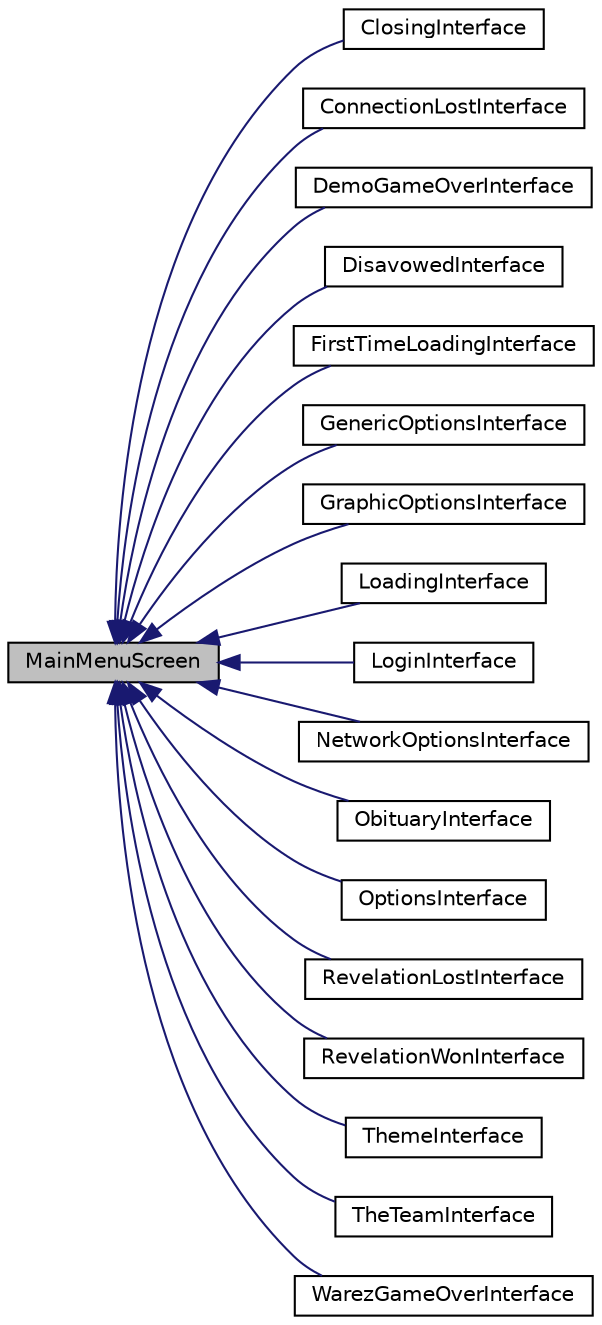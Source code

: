 digraph "MainMenuScreen"
{
 // LATEX_PDF_SIZE
  edge [fontname="Helvetica",fontsize="10",labelfontname="Helvetica",labelfontsize="10"];
  node [fontname="Helvetica",fontsize="10",shape=record];
  rankdir="LR";
  Node1 [label="MainMenuScreen",height=0.2,width=0.4,color="black", fillcolor="grey75", style="filled", fontcolor="black",tooltip="Main Menu Screen base class."];
  Node1 -> Node2 [dir="back",color="midnightblue",fontsize="10",style="solid",fontname="Helvetica"];
  Node2 [label="ClosingInterface",height=0.2,width=0.4,color="black", fillcolor="white", style="filled",URL="$classClosingInterface.html",tooltip=" "];
  Node1 -> Node3 [dir="back",color="midnightblue",fontsize="10",style="solid",fontname="Helvetica"];
  Node3 [label="ConnectionLostInterface",height=0.2,width=0.4,color="black", fillcolor="white", style="filled",URL="$classConnectionLostInterface.html",tooltip=" "];
  Node1 -> Node4 [dir="back",color="midnightblue",fontsize="10",style="solid",fontname="Helvetica"];
  Node4 [label="DemoGameOverInterface",height=0.2,width=0.4,color="black", fillcolor="white", style="filled",URL="$classDemoGameOverInterface.html",tooltip=" "];
  Node1 -> Node5 [dir="back",color="midnightblue",fontsize="10",style="solid",fontname="Helvetica"];
  Node5 [label="DisavowedInterface",height=0.2,width=0.4,color="black", fillcolor="white", style="filled",URL="$classDisavowedInterface.html",tooltip=" "];
  Node1 -> Node6 [dir="back",color="midnightblue",fontsize="10",style="solid",fontname="Helvetica"];
  Node6 [label="FirstTimeLoadingInterface",height=0.2,width=0.4,color="black", fillcolor="white", style="filled",URL="$classFirstTimeLoadingInterface.html",tooltip=" "];
  Node1 -> Node7 [dir="back",color="midnightblue",fontsize="10",style="solid",fontname="Helvetica"];
  Node7 [label="GenericOptionsInterface",height=0.2,width=0.4,color="black", fillcolor="white", style="filled",URL="$classGenericOptionsInterface.html",tooltip=" "];
  Node1 -> Node8 [dir="back",color="midnightblue",fontsize="10",style="solid",fontname="Helvetica"];
  Node8 [label="GraphicOptionsInterface",height=0.2,width=0.4,color="black", fillcolor="white", style="filled",URL="$classGraphicOptionsInterface.html",tooltip=" "];
  Node1 -> Node9 [dir="back",color="midnightblue",fontsize="10",style="solid",fontname="Helvetica"];
  Node9 [label="LoadingInterface",height=0.2,width=0.4,color="black", fillcolor="white", style="filled",URL="$classLoadingInterface.html",tooltip=" "];
  Node1 -> Node10 [dir="back",color="midnightblue",fontsize="10",style="solid",fontname="Helvetica"];
  Node10 [label="LoginInterface",height=0.2,width=0.4,color="black", fillcolor="white", style="filled",URL="$classLoginInterface.html",tooltip=" "];
  Node1 -> Node11 [dir="back",color="midnightblue",fontsize="10",style="solid",fontname="Helvetica"];
  Node11 [label="NetworkOptionsInterface",height=0.2,width=0.4,color="black", fillcolor="white", style="filled",URL="$classNetworkOptionsInterface.html",tooltip=" "];
  Node1 -> Node12 [dir="back",color="midnightblue",fontsize="10",style="solid",fontname="Helvetica"];
  Node12 [label="ObituaryInterface",height=0.2,width=0.4,color="black", fillcolor="white", style="filled",URL="$classObituaryInterface.html",tooltip=" "];
  Node1 -> Node13 [dir="back",color="midnightblue",fontsize="10",style="solid",fontname="Helvetica"];
  Node13 [label="OptionsInterface",height=0.2,width=0.4,color="black", fillcolor="white", style="filled",URL="$classOptionsInterface.html",tooltip=" "];
  Node1 -> Node14 [dir="back",color="midnightblue",fontsize="10",style="solid",fontname="Helvetica"];
  Node14 [label="RevelationLostInterface",height=0.2,width=0.4,color="black", fillcolor="white", style="filled",URL="$classRevelationLostInterface.html",tooltip=" "];
  Node1 -> Node15 [dir="back",color="midnightblue",fontsize="10",style="solid",fontname="Helvetica"];
  Node15 [label="RevelationWonInterface",height=0.2,width=0.4,color="black", fillcolor="white", style="filled",URL="$classRevelationWonInterface.html",tooltip=" "];
  Node1 -> Node16 [dir="back",color="midnightblue",fontsize="10",style="solid",fontname="Helvetica"];
  Node16 [label="ThemeInterface",height=0.2,width=0.4,color="black", fillcolor="white", style="filled",URL="$classThemeInterface.html",tooltip=" "];
  Node1 -> Node17 [dir="back",color="midnightblue",fontsize="10",style="solid",fontname="Helvetica"];
  Node17 [label="TheTeamInterface",height=0.2,width=0.4,color="black", fillcolor="white", style="filled",URL="$classTheTeamInterface.html",tooltip=" "];
  Node1 -> Node18 [dir="back",color="midnightblue",fontsize="10",style="solid",fontname="Helvetica"];
  Node18 [label="WarezGameOverInterface",height=0.2,width=0.4,color="black", fillcolor="white", style="filled",URL="$classWarezGameOverInterface.html",tooltip="Warez Game Over screen."];
}
